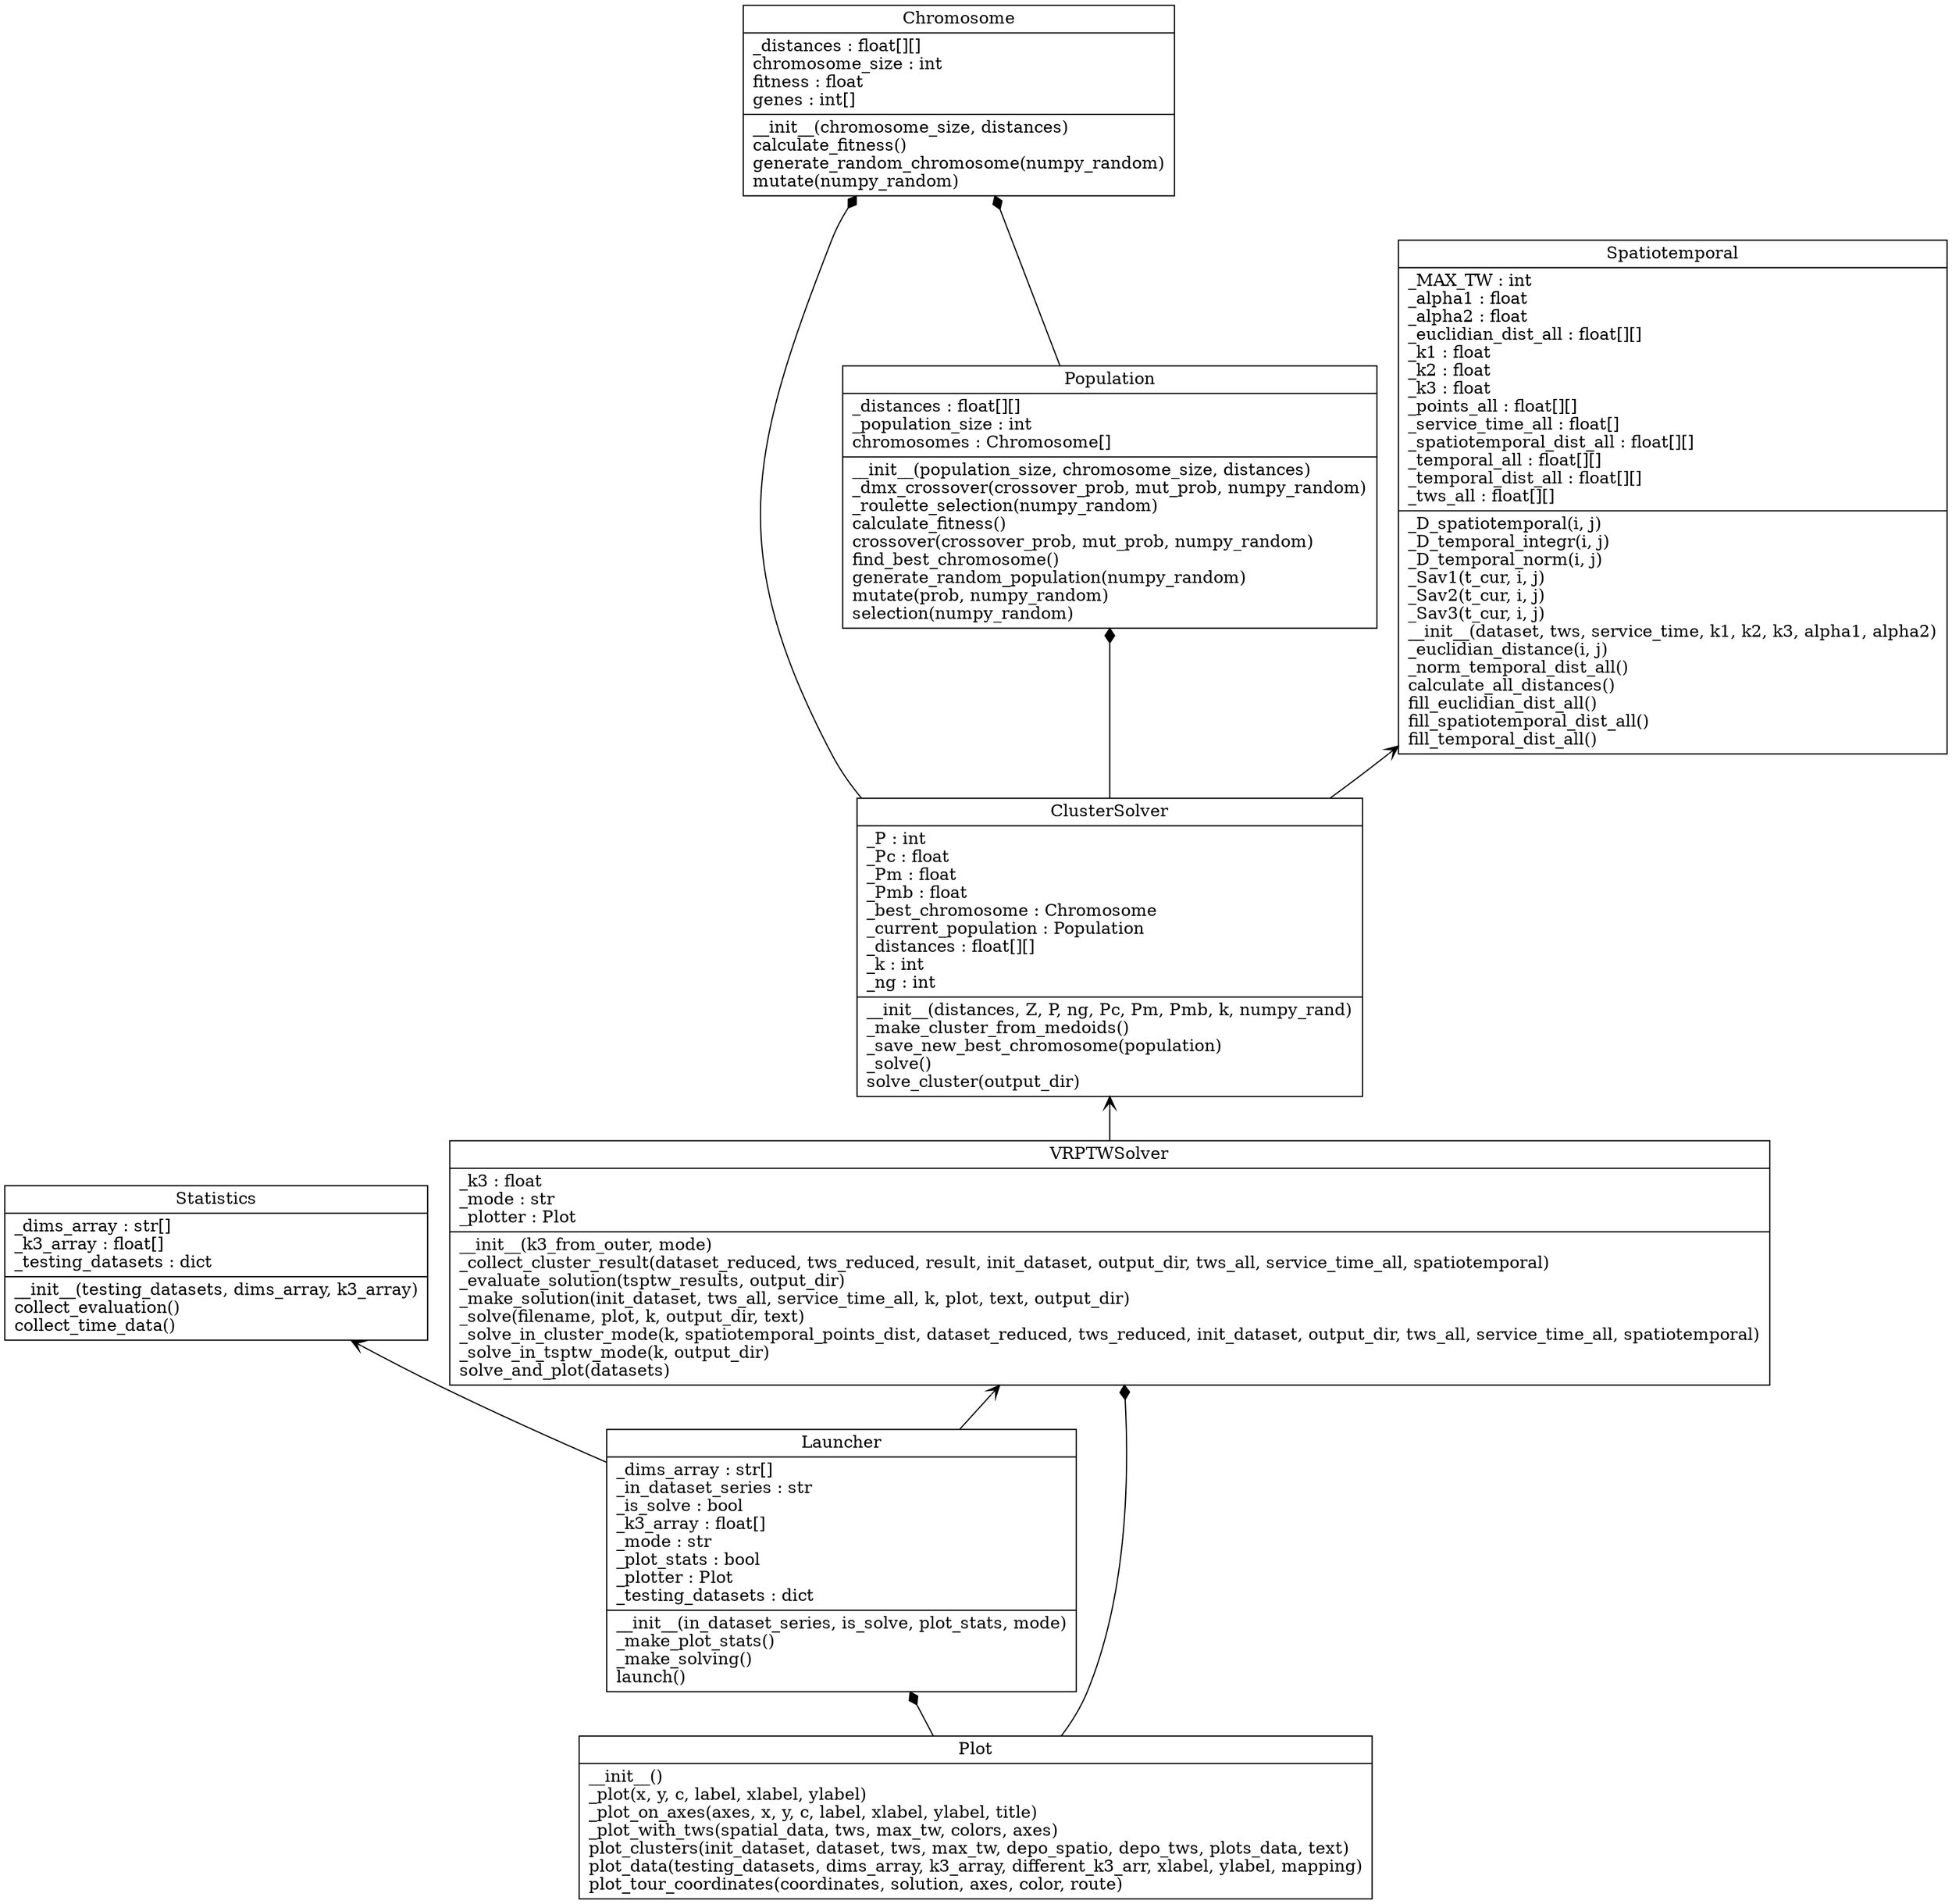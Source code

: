 digraph "classes" {
charset="utf-8"
rankdir=BT
"0" [label="{Chromosome|_distances : float[][]\lchromosome_size : int\lfitness : float\lgenes : int[]\l|__init__(chromosome_size, distances)\lcalculate_fitness()\lgenerate_random_chromosome(numpy_random)\lmutate(numpy_random)\l}", shape="record"];
"1" [label="{ClusterSolver|_P : int\l_Pc : float\l_Pm : float\l_Pmb : float\l_best_chromosome : Chromosome\l_current_population : Population\l_distances : float[][]\l_k : int\l_ng : int\l|__init__(distances, Z, P, ng, Pc, Pm, Pmb, k, numpy_rand)\l_make_cluster_from_medoids()\l_save_new_best_chromosome(population)\l_solve()\lsolve_cluster(output_dir)\l}", shape="record"];
"2" [label="{Launcher|_dims_array : str[]\l_in_dataset_series : str\l_is_solve : bool\l_k3_array : float[]\l_mode : str\l_plot_stats : bool\l_plotter : Plot\l_testing_datasets : dict\l|__init__(in_dataset_series, is_solve, plot_stats, mode)\l_make_plot_stats()\l_make_solving()\llaunch()\l}", shape="record"];
"3" [label="{Plot|__init__()\l_plot(x, y, c, label, xlabel, ylabel)\l_plot_on_axes(axes, x, y, c, label, xlabel, ylabel, title)\l_plot_with_tws(spatial_data, tws, max_tw, colors, axes)\lplot_clusters(init_dataset, dataset, tws, max_tw, depo_spatio, depo_tws, plots_data, text)\lplot_data(testing_datasets, dims_array, k3_array, different_k3_arr, xlabel, ylabel, mapping)\lplot_tour_coordinates(coordinates, solution, axes, color, route)\l}", shape="record"];
"4" [label="{Population|_distances : float[][]\l_population_size : int\lchromosomes : Chromosome[]\l|__init__(population_size, chromosome_size, distances)\l_dmx_crossover(crossover_prob, mut_prob, numpy_random)\l_roulette_selection(numpy_random)\lcalculate_fitness()\lcrossover(crossover_prob, mut_prob, numpy_random)\lfind_best_chromosome()\lgenerate_random_population(numpy_random)\lmutate(prob, numpy_random)\lselection(numpy_random)\l}", shape="record"];
"5" [label="{Spatiotemporal|_MAX_TW : int\l_alpha1 : float\l_alpha2 : float\l_euclidian_dist_all : float[][]\l_k1 : float\l_k2 : float\l_k3 : float\l_points_all : float[][]\l_service_time_all : float[]\l_spatiotemporal_dist_all : float[][]\l_temporal_all : float[][]\l_temporal_dist_all : float[][]\l_tws_all : float[][]\l|_D_spatiotemporal(i, j)\l_D_temporal_integr(i, j)\l_D_temporal_norm(i, j)\l_Sav1(t_cur, i, j)\l_Sav2(t_cur, i, j)\l_Sav3(t_cur, i, j)\l__init__(dataset, tws, service_time, k1, k2, k3, alpha1, alpha2)\l_euclidian_distance(i, j)\l_norm_temporal_dist_all()\lcalculate_all_distances()\lfill_euclidian_dist_all()\lfill_spatiotemporal_dist_all()\lfill_temporal_dist_all()\l}", shape="record"];
"6" [label="{Statistics|_dims_array : str[]\l_k3_array : float[]\l_testing_datasets : dict\l|__init__(testing_datasets, dims_array, k3_array)\lcollect_evaluation()\lcollect_time_data()\l}", shape="record"];
"7" [label="{VRPTWSolver|_k3 : float\l_mode : str\l_plotter : Plot\l|__init__(k3_from_outer, mode)\l_collect_cluster_result(dataset_reduced, tws_reduced, result, init_dataset, output_dir, tws_all, service_time_all, spatiotemporal)\l_evaluate_solution(tsptw_results, output_dir)\l_make_solution(init_dataset, tws_all, service_time_all, k, plot, text, output_dir)\l_solve(filename, plot, k, output_dir, text)\l_solve_in_cluster_mode(k, spatiotemporal_points_dist, dataset_reduced, tws_reduced, init_dataset, output_dir, tws_all, service_time_all, spatiotemporal)\l_solve_in_tsptw_mode(k, output_dir)\lsolve_and_plot(datasets)\l}", shape="record"];
"3" -> "2" [arrowhead="diamond", arrowtail="none", fontcolor="green", style="solid"];
"3" -> "7" [arrowhead="diamond", arrowtail="none", fontcolor="green", style="solid"];
"1" -> "0" [arrowhead="diamond", arrowtail="none", fontcolor="green", style="solid"];
"1" -> "4" [arrowhead="diamond", arrowtail="none", fontcolor="green", style="solid"];
"4" -> "0" [arrowhead="diamond", arrowtail="none", fontcolor="green", style="solid"];
"1" -> "5" [arrowhead="open", arrowtail="none", fontcolor="green", style="solid"];
"2" -> "7" [arrowhead="open", arrowtail="none", fontcolor="green", style="solid"];
"2" -> "6" [arrowhead="open", arrowtail="none", fontcolor="green", style="solid"];
"7" -> "1" [arrowhead="open", arrowtail="none", fontcolor="green", style="solid"];
}
